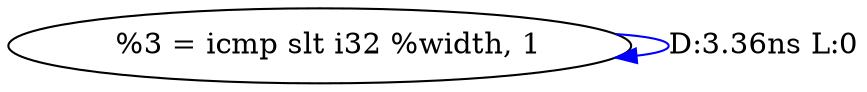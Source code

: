 digraph {
Node0x2c4b020[label="  %3 = icmp slt i32 %width, 1"];
Node0x2c4b020 -> Node0x2c4b020[label="D:3.36ns L:0",color=blue];
}
